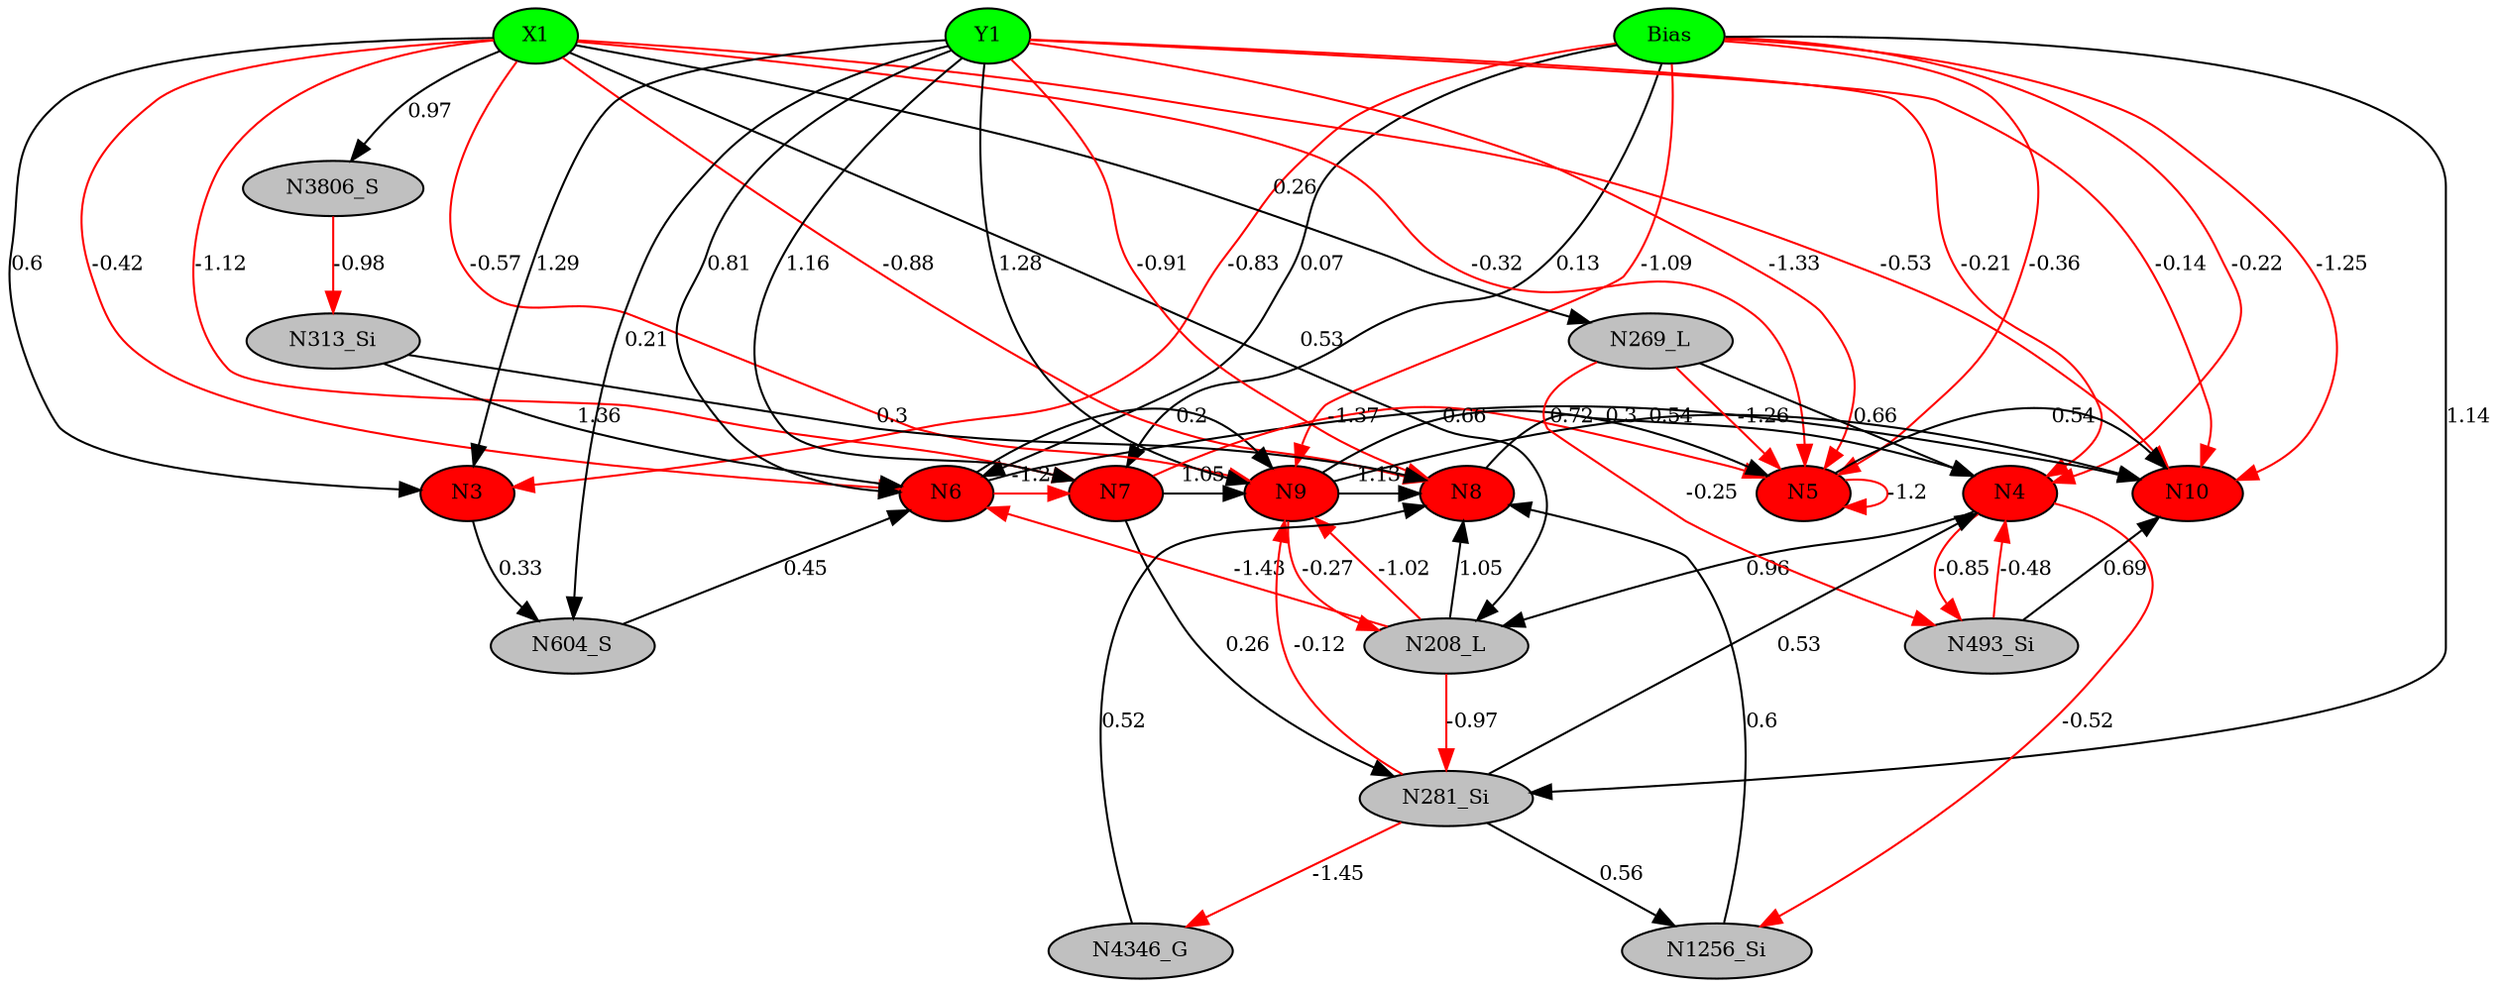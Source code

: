 digraph g { 
N0 [shape=ellipse, label=Bias,fontsize=10,height=0.1,width=0.1,style=filled,fillcolor=green]
N1[shape=ellipse label=X1,fontsize=10,height=0.1,width=0.1,style=filled,fillcolor=green]
N2[shape=ellipse label=Y1,fontsize=10,height=0.1,width=0.1,style=filled,fillcolor=green]
N3[shape=ellipse,fontsize = 10, height = 0.1, width = 0.1, style = filled, fillcolor = red]
N4[shape=ellipse,fontsize = 10, height = 0.1, width = 0.1, style = filled, fillcolor = red]
N5[shape=ellipse,fontsize = 10, height = 0.1, width = 0.1, style = filled, fillcolor = red]
N6[shape=ellipse,fontsize = 10, height = 0.1, width = 0.1, style = filled, fillcolor = red]
N7[shape=ellipse,fontsize = 10, height = 0.1, width = 0.1, style = filled, fillcolor = red]
N8[shape=ellipse,fontsize = 10, height = 0.1, width = 0.1, style = filled, fillcolor = red]
N9[shape=ellipse,fontsize = 10, height = 0.1, width = 0.1, style = filled, fillcolor = red]
N10[shape=ellipse,fontsize = 10, height = 0.1, width = 0.1, style = filled, fillcolor = red]
N208[shape=ellipse, label=N208_L,fontsize=10,height=0.1,width=0.1,style=filled,fillcolor=gray]
N269[shape=ellipse, label=N269_L,fontsize=10,height=0.1,width=0.1,style=filled,fillcolor=gray]
N281[shape=ellipse, label=N281_Si,fontsize=10,height=0.1,width=0.1,style=filled,fillcolor=gray]
N313[shape=ellipse, label=N313_Si,fontsize=10,height=0.1,width=0.1,style=filled,fillcolor=gray]
N493[shape=ellipse, label=N493_Si,fontsize=10,height=0.1,width=0.1,style=filled,fillcolor=gray]
N604[shape=ellipse, label=N604_S,fontsize=10,height=0.1,width=0.1,style=filled,fillcolor=gray]
N1256[shape=ellipse, label=N1256_Si,fontsize=10,height=0.1,width=0.1,style=filled,fillcolor=gray]
N3806[shape=ellipse, label=N3806_S,fontsize=10,height=0.1,width=0.1,style=filled,fillcolor=gray]
N4346[shape=ellipse, label=N4346_G,fontsize=10,height=0.1,width=0.1,style=filled,fillcolor=gray]
N0 -> N3 [color=red] [arrowType=inv][ label=-0.83,fontsize=10]
N1 -> N3 [color=black] [ label=0.6,fontsize=10]
N2 -> N3 [color=black] [ label=1.29,fontsize=10]
N0 -> N4 [color=red] [arrowType=inv][ label=-0.22,fontsize=10]
N2 -> N4 [color=red] [arrowType=inv][ label=-0.21,fontsize=10]
N0 -> N5 [color=red] [arrowType=inv][ label=-0.36,fontsize=10]
N1 -> N5 [color=red] [arrowType=inv][ label=-0.32,fontsize=10]
N2 -> N5 [color=red] [arrowType=inv][ label=-1.33,fontsize=10]
N0 -> N6 [color=black] [ label=0.07,fontsize=10]
N2 -> N6 [color=black] [ label=0.81,fontsize=10]
N0 -> N7 [color=black] [ label=0.13,fontsize=10]
N1 -> N7 [color=red] [arrowType=inv][ label=-1.12,fontsize=10]
N2 -> N7 [color=black] [ label=1.16,fontsize=10]
N1 -> N8 [color=red] [arrowType=inv][ label=-0.88,fontsize=10]
N2 -> N8 [color=red] [arrowType=inv][ label=-0.91,fontsize=10]
N0 -> N9 [color=red] [arrowType=inv][ label=-1.09,fontsize=10]
N2 -> N9 [color=black] [ label=1.28,fontsize=10]
N0 -> N10 [color=red] [arrowType=inv][ label=-1.25,fontsize=10]
N1 -> N10 [color=red] [arrowType=inv][ label=-0.53,fontsize=10]
N2 -> N10 [color=red] [arrowType=inv][ label=-0.14,fontsize=10]
N8 -> N4 [color=black] [ label=0.72,fontsize=10]
N9 -> N8 [color=black] [ label=1.13,fontsize=10]
N1 -> N208 [color=black] [ label=0.53,fontsize=10]
N208 -> N9 [color=red] [arrowType=inv][ label=-1.02,fontsize=10]
N4 -> N208 [color=black] [ label=0.96,fontsize=10]
N5 -> N5 [color=red] [arrowType=inv][ label=-1.2,fontsize=10]
N1 -> N269 [color=black] [ label=0.26,fontsize=10]
N269 -> N4 [color=black] [ label=0.66,fontsize=10]
N0 -> N281 [color=black] [ label=1.14,fontsize=10]
N313 -> N6 [color=black] [ label=1.36,fontsize=10]
N1 -> N6 [color=red] [arrowType=inv][ label=-0.42,fontsize=10]
N269 -> N493 [color=red] [arrowType=inv][ label=-0.25,fontsize=10]
N493 -> N4 [color=red] [arrowType=inv][ label=-0.48,fontsize=10]
N281 -> N4 [color=black] [ label=0.53,fontsize=10]
N6 -> N10 [color=black] [ label=0.3,fontsize=10]
N2 -> N604 [color=black] [ label=0.21,fontsize=10]
N604 -> N6 [color=black] [ label=0.45,fontsize=10]
N6 -> N7 [color=red] [arrowType=inv][ label=-1.2,fontsize=10]
N5 -> N10 [color=black] [ label=0.54,fontsize=10]
N281 -> N9 [color=red] [arrowType=inv][ label=-0.12,fontsize=10]
N208 -> N8 [color=black] [ label=1.05,fontsize=10]
N208 -> N281 [color=red] [arrowType=inv][ label=-0.97,fontsize=10]
N7 -> N9 [color=black] [ label=1.05,fontsize=10]
N1 -> N9 [color=red] [arrowType=inv][ label=-0.57,fontsize=10]
N281 -> N1256 [color=black] [ label=0.56,fontsize=10]
N1256 -> N8 [color=black] [ label=0.6,fontsize=10]
N208 -> N6 [color=red] [arrowType=inv][ label=-1.43,fontsize=10]
N7 -> N281 [color=black] [ label=0.26,fontsize=10]
N313 -> N8 [color=black] [ label=0.3,fontsize=10]
N9 -> N208 [color=red] [arrowType=inv][ label=-0.27,fontsize=10]
N3 -> N604 [color=black] [ label=0.33,fontsize=10]
N4 -> N493 [color=red] [arrowType=inv][ label=-0.85,fontsize=10]
N6 -> N9 [color=black] [ label=0.2,fontsize=10]
N493 -> N10 [color=black] [ label=0.69,fontsize=10]
N269 -> N5 [color=red] [arrowType=inv][ label=-1.26,fontsize=10]
N7 -> N5 [color=red] [arrowType=inv][ label=-1.37,fontsize=10]
N1 -> N3806 [color=black] [ label=0.97,fontsize=10]
N3806 -> N313 [color=red] [arrowType=inv][ label=-0.98,fontsize=10]
N4 -> N1256 [color=red] [arrowType=inv][ label=-0.52,fontsize=10]
N281 -> N4346 [color=red] [arrowType=inv][ label=-1.45,fontsize=10]
N4346 -> N8 [color=black] [ label=0.52,fontsize=10]
N9 -> N5 [color=black] [ label=0.66,fontsize=10]
N9 -> N10 [color=black] [ label=0.54,fontsize=10]
 { rank=same; 
N3
N4
N5
N6
N7
N8
N9
N10
 } 
 { rank=same; 
N1 ->N2 ->N0 [style=invis]
 } 
}
